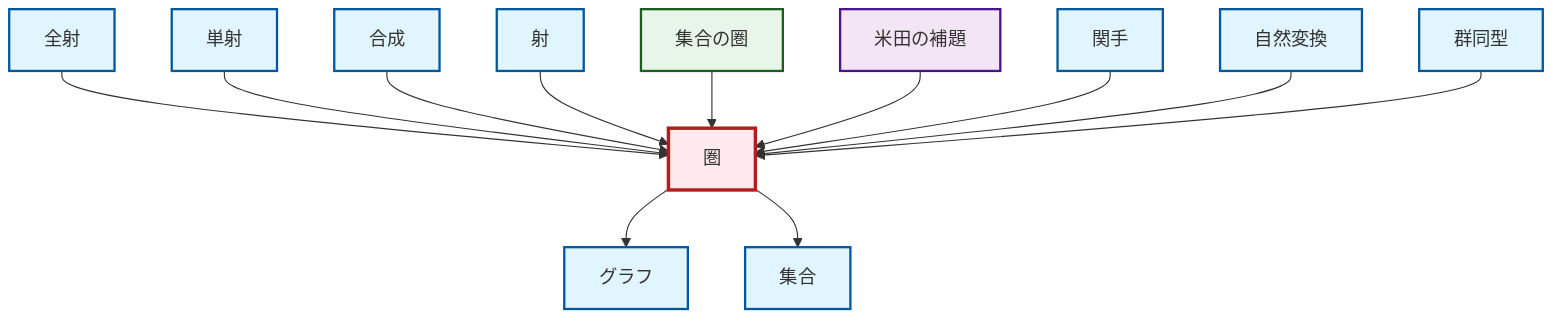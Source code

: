 graph TD
    classDef definition fill:#e1f5fe,stroke:#01579b,stroke-width:2px
    classDef theorem fill:#f3e5f5,stroke:#4a148c,stroke-width:2px
    classDef axiom fill:#fff3e0,stroke:#e65100,stroke-width:2px
    classDef example fill:#e8f5e9,stroke:#1b5e20,stroke-width:2px
    classDef current fill:#ffebee,stroke:#b71c1c,stroke-width:3px
    def-monomorphism["単射"]:::definition
    def-category["圏"]:::definition
    def-isomorphism["群同型"]:::definition
    thm-yoneda["米田の補題"]:::theorem
    def-graph["グラフ"]:::definition
    def-natural-transformation["自然変換"]:::definition
    def-set["集合"]:::definition
    def-functor["関手"]:::definition
    ex-set-category["集合の圏"]:::example
    def-morphism["射"]:::definition
    def-composition["合成"]:::definition
    def-epimorphism["全射"]:::definition
    def-category --> def-graph
    def-epimorphism --> def-category
    def-monomorphism --> def-category
    def-composition --> def-category
    def-category --> def-set
    def-morphism --> def-category
    ex-set-category --> def-category
    thm-yoneda --> def-category
    def-functor --> def-category
    def-natural-transformation --> def-category
    def-isomorphism --> def-category
    class def-category current